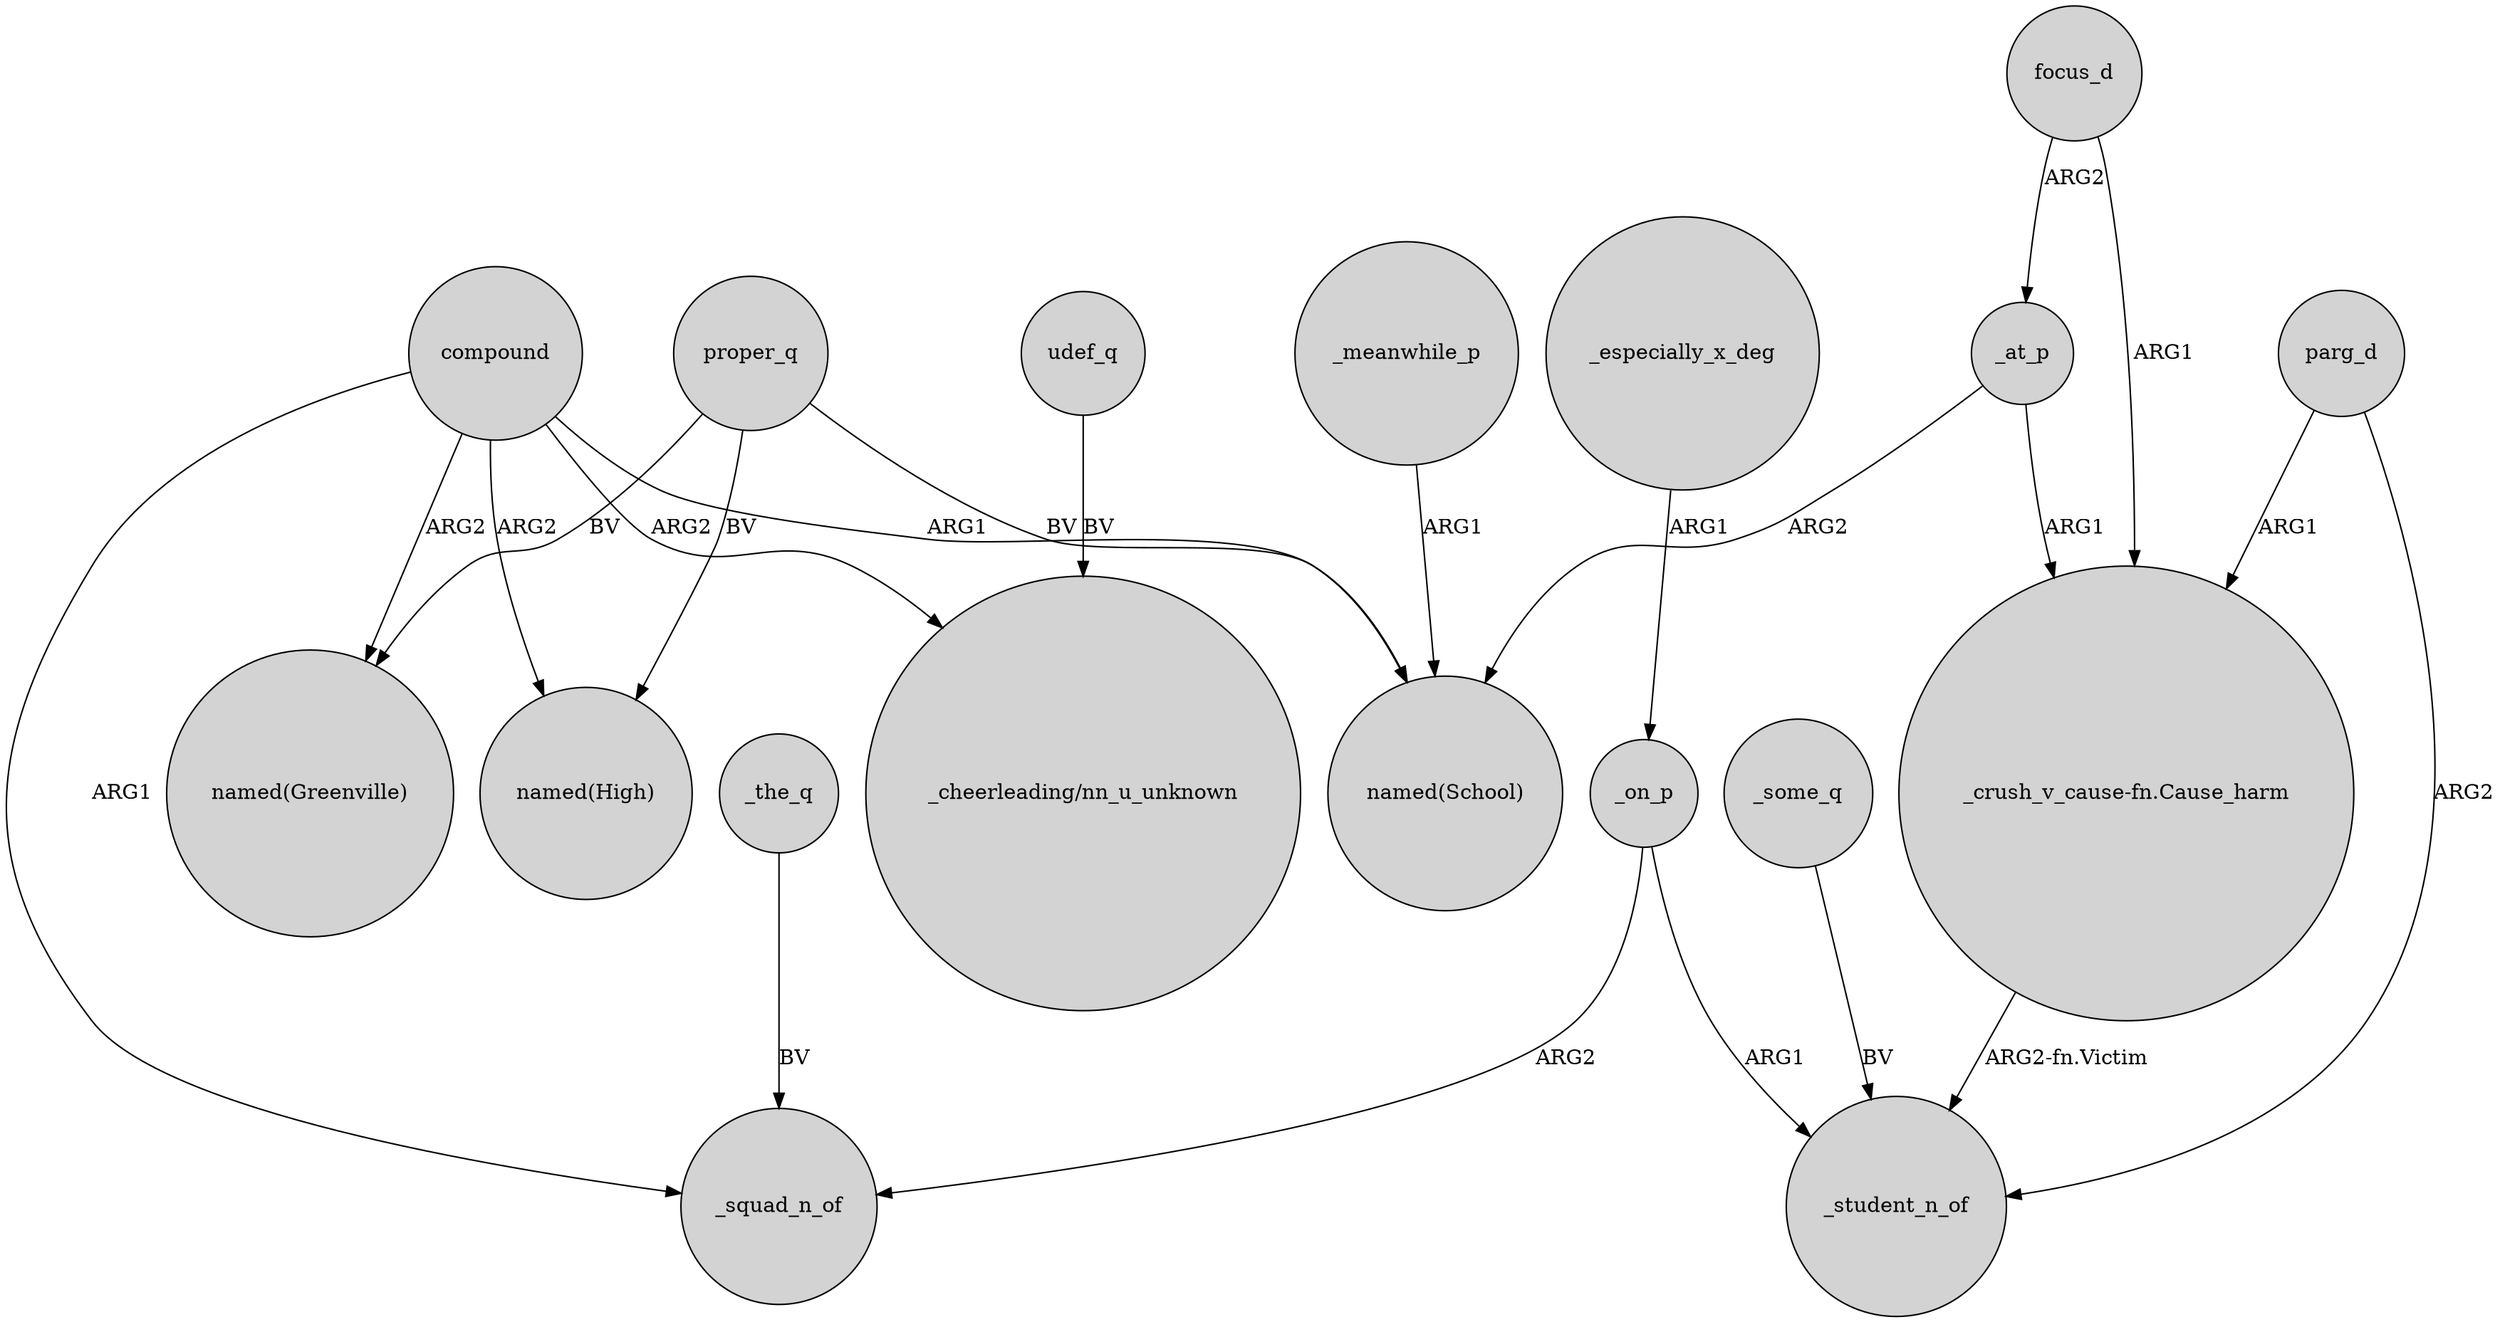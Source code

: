 digraph {
	node [shape=circle style=filled]
	_at_p -> "_crush_v_cause-fn.Cause_harm" [label=ARG1]
	_on_p -> _student_n_of [label=ARG1]
	focus_d -> "_crush_v_cause-fn.Cause_harm" [label=ARG1]
	compound -> "_cheerleading/nn_u_unknown" [label=ARG2]
	focus_d -> _at_p [label=ARG2]
	parg_d -> "_crush_v_cause-fn.Cause_harm" [label=ARG1]
	proper_q -> "named(Greenville)" [label=BV]
	compound -> "named(High)" [label=ARG2]
	"_crush_v_cause-fn.Cause_harm" -> _student_n_of [label="ARG2-fn.Victim"]
	_meanwhile_p -> "named(School)" [label=ARG1]
	_the_q -> _squad_n_of [label=BV]
	proper_q -> "named(School)" [label=BV]
	_on_p -> _squad_n_of [label=ARG2]
	compound -> "named(School)" [label=ARG1]
	_some_q -> _student_n_of [label=BV]
	compound -> _squad_n_of [label=ARG1]
	udef_q -> "_cheerleading/nn_u_unknown" [label=BV]
	proper_q -> "named(High)" [label=BV]
	parg_d -> _student_n_of [label=ARG2]
	compound -> "named(Greenville)" [label=ARG2]
	_especially_x_deg -> _on_p [label=ARG1]
	_at_p -> "named(School)" [label=ARG2]
}
